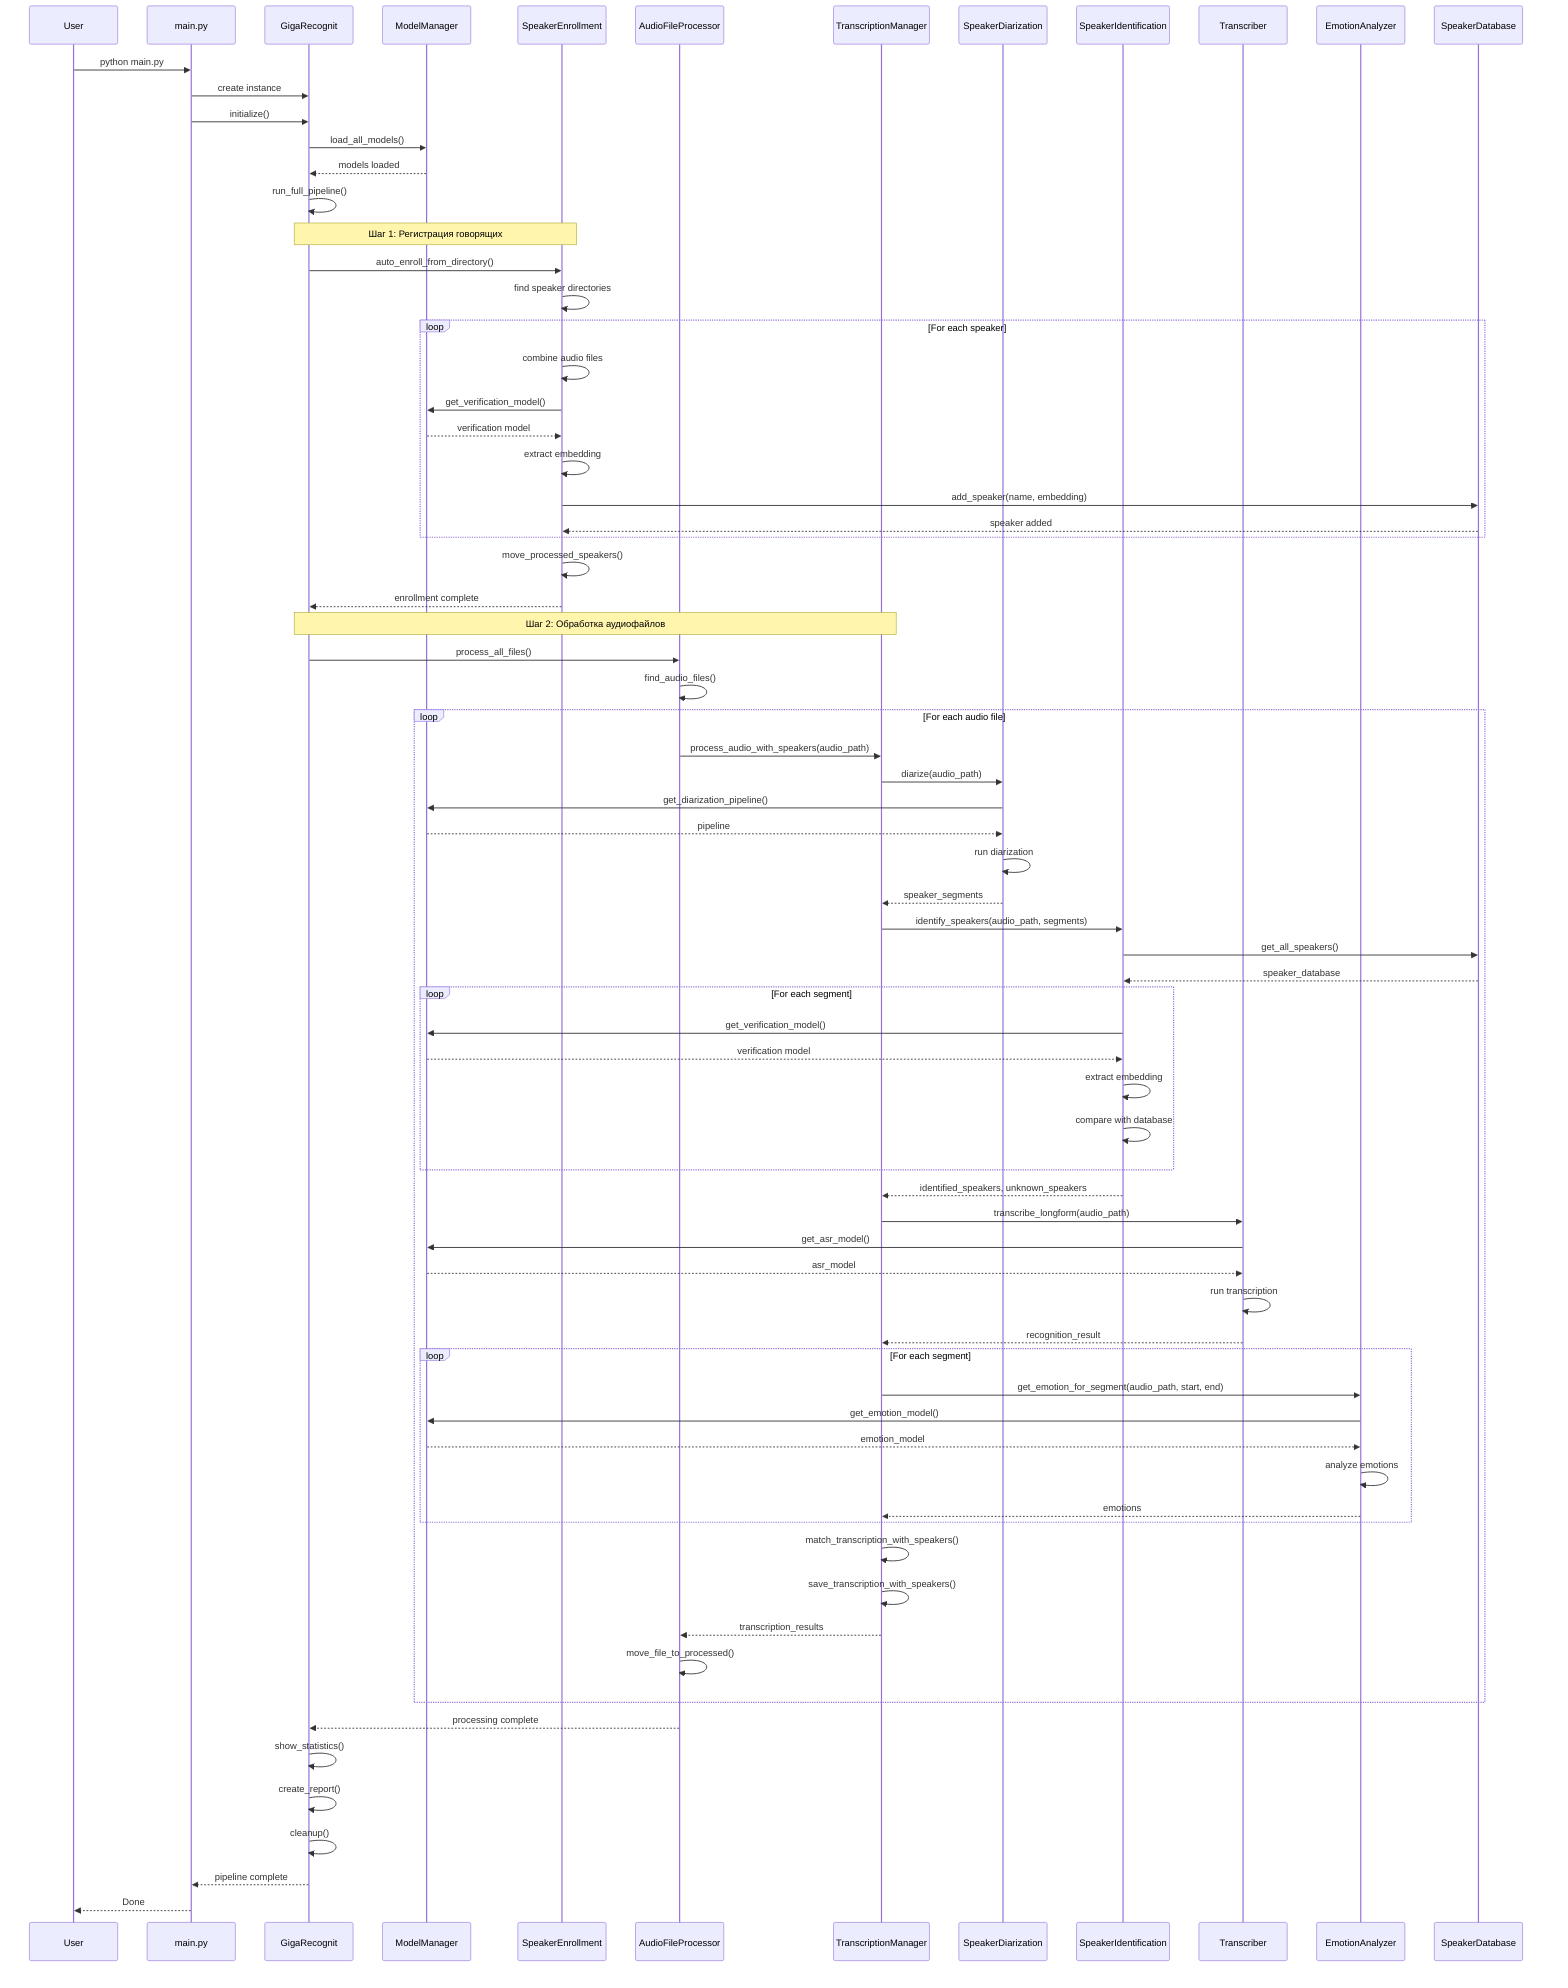 sequenceDiagram
    participant User
    participant Main as main.py
    participant GR as GigaRecognit
    participant MM as ModelManager
    participant SE as SpeakerEnrollment
    participant AFP as AudioFileProcessor
    participant TM as TranscriptionManager
    participant SD as SpeakerDiarization
    participant SI as SpeakerIdentification
    participant T as Transcriber
    participant EA as EmotionAnalyzer
    participant DB as SpeakerDatabase

    User->>Main: python main.py
    Main->>GR: create instance
    Main->>GR: initialize()

    GR->>MM: load_all_models()
    MM-->>GR: models loaded

    GR->>GR: run_full_pipeline()

    %% Шаг 1: Регистрация говорящих
    Note over GR,SE: Шаг 1: Регистрация говорящих
    GR->>SE: auto_enroll_from_directory()
    SE->>SE: find speaker directories
    loop For each speaker
        SE->>SE: combine audio files
        SE->>MM: get_verification_model()
        MM-->>SE: verification model
        SE->>SE: extract embedding
        SE->>DB: add_speaker(name, embedding)
        DB-->>SE: speaker added
    end
    SE->>SE: move_processed_speakers()
    SE-->>GR: enrollment complete

    %% Шаг 2: Обработка аудиофайлов
    Note over GR,TM: Шаг 2: Обработка аудиофайлов
    GR->>AFP: process_all_files()
    AFP->>AFP: find_audio_files()

    loop For each audio file
        AFP->>TM: process_audio_with_speakers(audio_path)

        %% Диаризация
        TM->>SD: diarize(audio_path)
        SD->>MM: get_diarization_pipeline()
        MM-->>SD: pipeline
        SD->>SD: run diarization
        SD-->>TM: speaker_segments

        %% Идентификация
        TM->>SI: identify_speakers(audio_path, segments)
        SI->>DB: get_all_speakers()
        DB-->>SI: speaker_database
        loop For each segment
            SI->>MM: get_verification_model()
            MM-->>SI: verification model
            SI->>SI: extract embedding
            SI->>SI: compare with database
        end
        SI-->>TM: identified_speakers, unknown_speakers

        %% Транскрипция
        TM->>T: transcribe_longform(audio_path)
        T->>MM: get_asr_model()
        MM-->>T: asr_model
        T->>T: run transcription
        T-->>TM: recognition_result

        %% Анализ эмоций
        loop For each segment
            TM->>EA: get_emotion_for_segment(audio_path, start, end)
            EA->>MM: get_emotion_model()
            MM-->>EA: emotion_model
            EA->>EA: analyze emotions
            EA-->>TM: emotions
        end

        %% Сопоставление и сохранение
        TM->>TM: match_transcription_with_speakers()
        TM->>TM: save_transcription_with_speakers()
        TM-->>AFP: transcription_results

        AFP->>AFP: move_file_to_processed()
    end

    AFP-->>GR: processing complete

    %% Финализация
    GR->>GR: show_statistics()
    GR->>GR: create_report()
    GR->>GR: cleanup()
    GR-->>Main: pipeline complete
    Main-->>User: Done